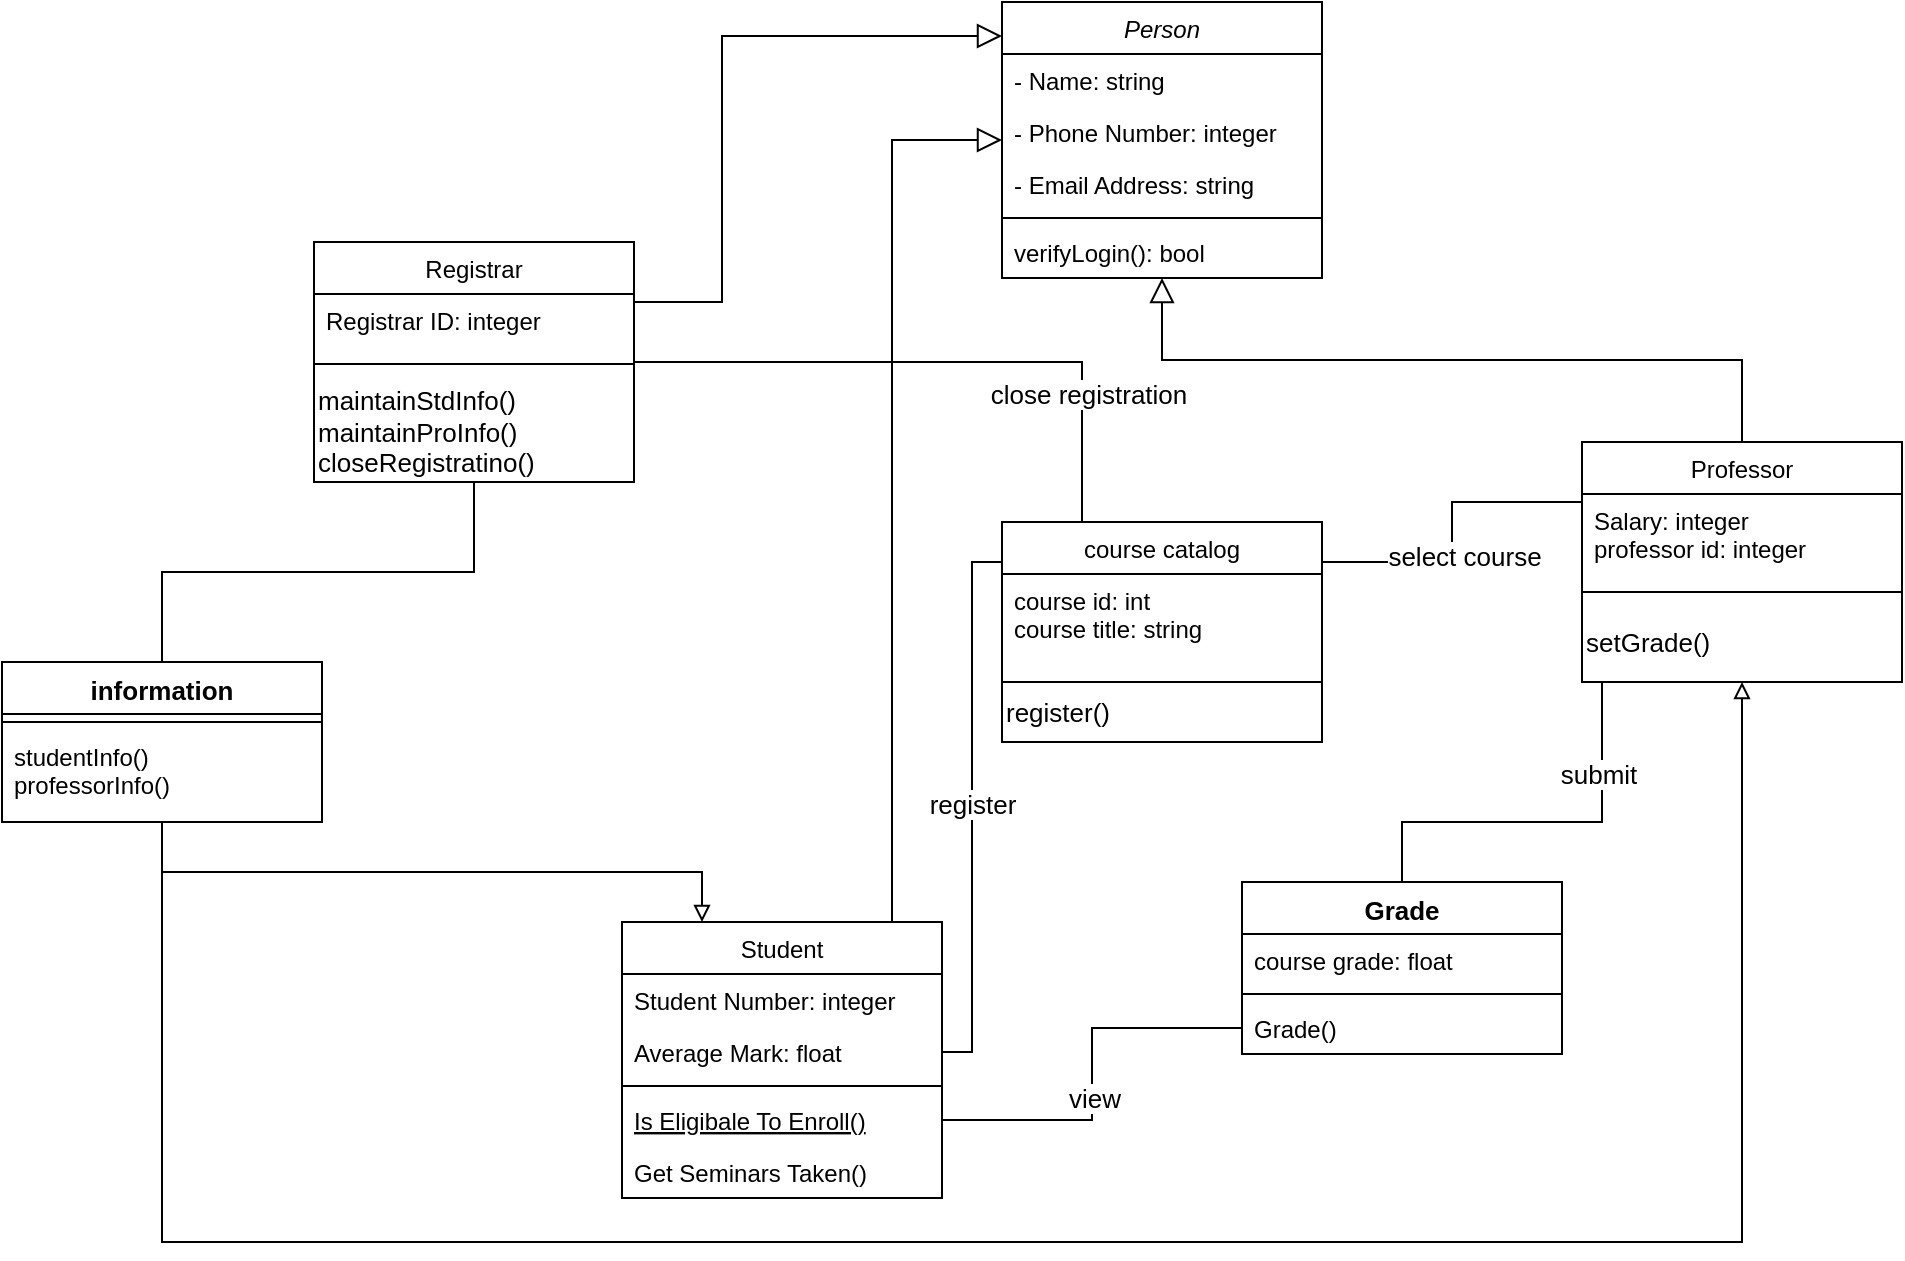 <mxfile version="13.1.14" type="device"><diagram id="C5RBs43oDa-KdzZeNtuy" name="Page-1"><mxGraphModel dx="2274" dy="722" grid="1" gridSize="10" guides="1" tooltips="1" connect="1" arrows="1" fold="1" page="1" pageScale="1" pageWidth="827" pageHeight="1169" math="0" shadow="0"><root><mxCell id="WIyWlLk6GJQsqaUBKTNV-0"/><mxCell id="WIyWlLk6GJQsqaUBKTNV-1" parent="WIyWlLk6GJQsqaUBKTNV-0"/><mxCell id="zkfFHV4jXpPFQw0GAbJ--16" value="" style="endArrow=block;endSize=10;endFill=0;shadow=0;strokeWidth=1;rounded=0;edgeStyle=elbowEdgeStyle;elbow=vertical;" parent="WIyWlLk6GJQsqaUBKTNV-1" source="zkfFHV4jXpPFQw0GAbJ--13" target="zkfFHV4jXpPFQw0GAbJ--0" edge="1"><mxGeometry width="160" relative="1" as="geometry"><mxPoint x="210" y="373" as="sourcePoint"/><mxPoint x="310" y="271" as="targetPoint"/></mxGeometry></mxCell><mxCell id="zkfFHV4jXpPFQw0GAbJ--0" value="Person" style="swimlane;fontStyle=2;align=center;verticalAlign=top;childLayout=stackLayout;horizontal=1;startSize=26;horizontalStack=0;resizeParent=1;resizeLast=0;collapsible=1;marginBottom=0;rounded=0;shadow=0;strokeWidth=1;" parent="WIyWlLk6GJQsqaUBKTNV-1" vertex="1"><mxGeometry x="220" y="10" width="160" height="138" as="geometry"><mxRectangle x="230" y="140" width="160" height="26" as="alternateBounds"/></mxGeometry></mxCell><mxCell id="zkfFHV4jXpPFQw0GAbJ--1" value="- Name: string" style="text;align=left;verticalAlign=top;spacingLeft=4;spacingRight=4;overflow=hidden;rotatable=0;points=[[0,0.5],[1,0.5]];portConstraint=eastwest;" parent="zkfFHV4jXpPFQw0GAbJ--0" vertex="1"><mxGeometry y="26" width="160" height="26" as="geometry"/></mxCell><mxCell id="zkfFHV4jXpPFQw0GAbJ--2" value="- Phone Number: integer" style="text;align=left;verticalAlign=top;spacingLeft=4;spacingRight=4;overflow=hidden;rotatable=0;points=[[0,0.5],[1,0.5]];portConstraint=eastwest;rounded=0;shadow=0;html=0;" parent="zkfFHV4jXpPFQw0GAbJ--0" vertex="1"><mxGeometry y="52" width="160" height="26" as="geometry"/></mxCell><mxCell id="zkfFHV4jXpPFQw0GAbJ--3" value="- Email Address: string" style="text;align=left;verticalAlign=top;spacingLeft=4;spacingRight=4;overflow=hidden;rotatable=0;points=[[0,0.5],[1,0.5]];portConstraint=eastwest;rounded=0;shadow=0;html=0;" parent="zkfFHV4jXpPFQw0GAbJ--0" vertex="1"><mxGeometry y="78" width="160" height="26" as="geometry"/></mxCell><mxCell id="zkfFHV4jXpPFQw0GAbJ--4" value="" style="line;html=1;strokeWidth=1;align=left;verticalAlign=middle;spacingTop=-1;spacingLeft=3;spacingRight=3;rotatable=0;labelPosition=right;points=[];portConstraint=eastwest;" parent="zkfFHV4jXpPFQw0GAbJ--0" vertex="1"><mxGeometry y="104" width="160" height="8" as="geometry"/></mxCell><mxCell id="zkfFHV4jXpPFQw0GAbJ--5" value="verifyLogin(): bool" style="text;align=left;verticalAlign=top;spacingLeft=4;spacingRight=4;overflow=hidden;rotatable=0;points=[[0,0.5],[1,0.5]];portConstraint=eastwest;" parent="zkfFHV4jXpPFQw0GAbJ--0" vertex="1"><mxGeometry y="112" width="160" height="26" as="geometry"/></mxCell><mxCell id="pJWsycPMr3E12dM-ndy_-15" style="edgeStyle=elbowEdgeStyle;rounded=0;orthogonalLoop=1;jettySize=auto;html=1;exitX=1;exitY=0.25;exitDx=0;exitDy=0;endArrow=block;endFill=0;endSize=10;" edge="1" parent="WIyWlLk6GJQsqaUBKTNV-1" source="pJWsycPMr3E12dM-ndy_-0"><mxGeometry relative="1" as="geometry"><mxPoint x="220" y="27" as="targetPoint"/><Array as="points"><mxPoint x="80" y="230"/></Array></mxGeometry></mxCell><mxCell id="pJWsycPMr3E12dM-ndy_-28" style="edgeStyle=elbowEdgeStyle;rounded=0;orthogonalLoop=1;jettySize=auto;html=1;exitX=0.5;exitY=0;exitDx=0;exitDy=0;endArrow=block;endFill=0;endSize=10;" edge="1" parent="WIyWlLk6GJQsqaUBKTNV-1" source="zkfFHV4jXpPFQw0GAbJ--6" target="zkfFHV4jXpPFQw0GAbJ--0"><mxGeometry relative="1" as="geometry"/></mxCell><mxCell id="pJWsycPMr3E12dM-ndy_-83" style="edgeStyle=orthogonalEdgeStyle;rounded=0;orthogonalLoop=1;jettySize=auto;html=1;exitX=0.25;exitY=0;exitDx=0;exitDy=0;startArrow=block;startFill=0;endArrow=none;endFill=0;endSize=10;fontSize=13;" edge="1" parent="WIyWlLk6GJQsqaUBKTNV-1" source="zkfFHV4jXpPFQw0GAbJ--6" target="pJWsycPMr3E12dM-ndy_-78"><mxGeometry relative="1" as="geometry"/></mxCell><mxCell id="pJWsycPMr3E12dM-ndy_-45" style="edgeStyle=elbowEdgeStyle;rounded=0;orthogonalLoop=1;jettySize=auto;html=1;exitX=0;exitY=0.25;exitDx=0;exitDy=0;entryX=1;entryY=0.25;entryDx=0;entryDy=0;endArrow=none;endFill=0;endSize=10;fontSize=13;" edge="1" parent="WIyWlLk6GJQsqaUBKTNV-1" source="zkfFHV4jXpPFQw0GAbJ--13" target="pJWsycPMr3E12dM-ndy_-19"><mxGeometry relative="1" as="geometry"/></mxCell><mxCell id="pJWsycPMr3E12dM-ndy_-49" value="select course" style="edgeLabel;html=1;align=center;verticalAlign=middle;resizable=0;points=[];fontSize=13;" vertex="1" connectable="0" parent="pJWsycPMr3E12dM-ndy_-45"><mxGeometry x="0.152" y="6" relative="1" as="geometry"><mxPoint as="offset"/></mxGeometry></mxCell><mxCell id="pJWsycPMr3E12dM-ndy_-82" style="edgeStyle=orthogonalEdgeStyle;rounded=0;orthogonalLoop=1;jettySize=auto;html=1;exitX=0.5;exitY=1;exitDx=0;exitDy=0;entryX=0.5;entryY=1;entryDx=0;entryDy=0;endArrow=none;endFill=0;endSize=10;fontSize=13;startArrow=block;startFill=0;" edge="1" parent="WIyWlLk6GJQsqaUBKTNV-1" source="zkfFHV4jXpPFQw0GAbJ--13" target="pJWsycPMr3E12dM-ndy_-78"><mxGeometry relative="1" as="geometry"><Array as="points"><mxPoint x="590" y="630"/><mxPoint x="-200" y="630"/></Array></mxGeometry></mxCell><mxCell id="pJWsycPMr3E12dM-ndy_-92" style="edgeStyle=orthogonalEdgeStyle;rounded=0;orthogonalLoop=1;jettySize=auto;html=1;exitX=0.25;exitY=1;exitDx=0;exitDy=0;startArrow=none;startFill=0;endArrow=none;endFill=0;endSize=10;fontSize=13;" edge="1" parent="WIyWlLk6GJQsqaUBKTNV-1" source="zkfFHV4jXpPFQw0GAbJ--13" target="pJWsycPMr3E12dM-ndy_-86"><mxGeometry relative="1" as="geometry"><Array as="points"><mxPoint x="520" y="350"/><mxPoint x="520" y="420"/><mxPoint x="420" y="420"/></Array></mxGeometry></mxCell><mxCell id="pJWsycPMr3E12dM-ndy_-94" value="submit" style="edgeLabel;html=1;align=center;verticalAlign=middle;resizable=0;points=[];fontSize=13;" vertex="1" connectable="0" parent="pJWsycPMr3E12dM-ndy_-92"><mxGeometry x="-0.342" y="-2" relative="1" as="geometry"><mxPoint as="offset"/></mxGeometry></mxCell><mxCell id="zkfFHV4jXpPFQw0GAbJ--13" value="Professor" style="swimlane;fontStyle=0;align=center;verticalAlign=top;childLayout=stackLayout;horizontal=1;startSize=26;horizontalStack=0;resizeParent=1;resizeLast=0;collapsible=1;marginBottom=0;rounded=0;shadow=0;strokeWidth=1;" parent="WIyWlLk6GJQsqaUBKTNV-1" vertex="1"><mxGeometry x="510" y="230" width="160" height="120" as="geometry"><mxRectangle x="340" y="380" width="170" height="26" as="alternateBounds"/></mxGeometry></mxCell><mxCell id="zkfFHV4jXpPFQw0GAbJ--14" value="Salary: integer&#10;professor id: integer" style="text;align=left;verticalAlign=top;spacingLeft=4;spacingRight=4;overflow=hidden;rotatable=0;points=[[0,0.5],[1,0.5]];portConstraint=eastwest;" parent="zkfFHV4jXpPFQw0GAbJ--13" vertex="1"><mxGeometry y="26" width="160" height="34" as="geometry"/></mxCell><mxCell id="zkfFHV4jXpPFQw0GAbJ--15" value="" style="line;html=1;strokeWidth=1;align=left;verticalAlign=middle;spacingTop=-1;spacingLeft=3;spacingRight=3;rotatable=0;labelPosition=right;points=[];portConstraint=eastwest;" parent="zkfFHV4jXpPFQw0GAbJ--13" vertex="1"><mxGeometry y="60" width="160" height="30" as="geometry"/></mxCell><mxCell id="pJWsycPMr3E12dM-ndy_-91" value="setGrade()" style="text;html=1;align=left;verticalAlign=middle;resizable=0;points=[];autosize=1;fontSize=13;" vertex="1" parent="zkfFHV4jXpPFQw0GAbJ--13"><mxGeometry y="90" width="160" height="20" as="geometry"/></mxCell><mxCell id="pJWsycPMr3E12dM-ndy_-19" value="course catalog" style="swimlane;fontStyle=0;align=center;verticalAlign=top;childLayout=stackLayout;horizontal=1;startSize=26;horizontalStack=0;resizeParent=1;resizeParentMax=0;resizeLast=0;collapsible=1;marginBottom=0;" vertex="1" parent="WIyWlLk6GJQsqaUBKTNV-1"><mxGeometry x="220" y="270" width="160" height="80" as="geometry"/></mxCell><mxCell id="pJWsycPMr3E12dM-ndy_-21" value="" style="line;strokeWidth=1;fillColor=none;align=left;verticalAlign=middle;spacingTop=-1;spacingLeft=3;spacingRight=3;rotatable=0;labelPosition=right;points=[];portConstraint=eastwest;" vertex="1" parent="pJWsycPMr3E12dM-ndy_-19"><mxGeometry y="26" width="160" as="geometry"/></mxCell><mxCell id="pJWsycPMr3E12dM-ndy_-22" value="course id: int&#10;course title: string" style="text;strokeColor=none;fillColor=none;align=left;verticalAlign=top;spacingLeft=4;spacingRight=4;overflow=hidden;rotatable=0;points=[[0,0.5],[1,0.5]];portConstraint=eastwest;" vertex="1" parent="pJWsycPMr3E12dM-ndy_-19"><mxGeometry y="26" width="160" height="54" as="geometry"/></mxCell><mxCell id="pJWsycPMr3E12dM-ndy_-44" style="edgeStyle=elbowEdgeStyle;rounded=0;orthogonalLoop=1;jettySize=auto;html=1;exitX=1;exitY=0.5;exitDx=0;exitDy=0;entryX=0;entryY=0.25;entryDx=0;entryDy=0;endArrow=none;endFill=0;endSize=10;fontSize=13;" edge="1" parent="WIyWlLk6GJQsqaUBKTNV-1" source="zkfFHV4jXpPFQw0GAbJ--8" target="pJWsycPMr3E12dM-ndy_-19"><mxGeometry relative="1" as="geometry"/></mxCell><mxCell id="pJWsycPMr3E12dM-ndy_-47" value="register" style="edgeLabel;html=1;align=center;verticalAlign=middle;resizable=0;points=[];fontSize=13;" vertex="1" connectable="0" parent="pJWsycPMr3E12dM-ndy_-44"><mxGeometry x="0.448" relative="1" as="geometry"><mxPoint y="60.03" as="offset"/></mxGeometry></mxCell><mxCell id="pJWsycPMr3E12dM-ndy_-74" style="edgeStyle=orthogonalEdgeStyle;rounded=0;orthogonalLoop=1;jettySize=auto;html=1;exitX=1;exitY=0.5;exitDx=0;exitDy=0;entryX=0.25;entryY=0;entryDx=0;entryDy=0;endArrow=none;endFill=0;endSize=10;fontSize=13;" edge="1" parent="WIyWlLk6GJQsqaUBKTNV-1" source="pJWsycPMr3E12dM-ndy_-0" target="pJWsycPMr3E12dM-ndy_-19"><mxGeometry relative="1" as="geometry"/></mxCell><mxCell id="pJWsycPMr3E12dM-ndy_-76" value="close registration" style="edgeLabel;html=1;align=center;verticalAlign=middle;resizable=0;points=[];fontSize=13;" vertex="1" connectable="0" parent="pJWsycPMr3E12dM-ndy_-74"><mxGeometry x="0.474" y="-17" relative="1" as="geometry"><mxPoint x="20" y="16" as="offset"/></mxGeometry></mxCell><mxCell id="pJWsycPMr3E12dM-ndy_-84" style="edgeStyle=orthogonalEdgeStyle;rounded=0;orthogonalLoop=1;jettySize=auto;html=1;exitX=0.5;exitY=1;exitDx=0;exitDy=0;entryX=0.5;entryY=0;entryDx=0;entryDy=0;startArrow=none;startFill=0;endArrow=none;endFill=0;endSize=10;fontSize=13;" edge="1" parent="WIyWlLk6GJQsqaUBKTNV-1" source="pJWsycPMr3E12dM-ndy_-0" target="pJWsycPMr3E12dM-ndy_-78"><mxGeometry relative="1" as="geometry"/></mxCell><mxCell id="pJWsycPMr3E12dM-ndy_-0" value="Registrar" style="swimlane;fontStyle=0;align=center;verticalAlign=top;childLayout=stackLayout;horizontal=1;startSize=26;horizontalStack=0;resizeParent=1;resizeParentMax=0;resizeLast=0;collapsible=1;marginBottom=0;" vertex="1" parent="WIyWlLk6GJQsqaUBKTNV-1"><mxGeometry x="-124" y="130" width="160" height="120" as="geometry"/></mxCell><mxCell id="pJWsycPMr3E12dM-ndy_-1" value="Registrar ID: integer" style="text;strokeColor=none;fillColor=none;align=left;verticalAlign=top;spacingLeft=4;spacingRight=4;overflow=hidden;rotatable=0;points=[[0,0.5],[1,0.5]];portConstraint=eastwest;" vertex="1" parent="pJWsycPMr3E12dM-ndy_-0"><mxGeometry y="26" width="160" height="26" as="geometry"/></mxCell><mxCell id="pJWsycPMr3E12dM-ndy_-2" value="" style="line;strokeWidth=1;fillColor=none;align=left;verticalAlign=middle;spacingTop=-1;spacingLeft=3;spacingRight=3;rotatable=0;labelPosition=right;points=[];portConstraint=eastwest;" vertex="1" parent="pJWsycPMr3E12dM-ndy_-0"><mxGeometry y="52" width="160" height="18" as="geometry"/></mxCell><mxCell id="pJWsycPMr3E12dM-ndy_-85" value="maintainStdInfo()&lt;br&gt;maintainProInfo()&lt;br&gt;closeRegistratino()" style="text;html=1;align=left;verticalAlign=middle;resizable=0;points=[];autosize=1;fontSize=13;" vertex="1" parent="pJWsycPMr3E12dM-ndy_-0"><mxGeometry y="70" width="160" height="50" as="geometry"/></mxCell><mxCell id="pJWsycPMr3E12dM-ndy_-73" value="register()" style="html=1;fontSize=13;align=left;" vertex="1" parent="WIyWlLk6GJQsqaUBKTNV-1"><mxGeometry x="220" y="350" width="160" height="30" as="geometry"/></mxCell><mxCell id="pJWsycPMr3E12dM-ndy_-78" value="information" style="swimlane;fontStyle=1;align=center;verticalAlign=top;childLayout=stackLayout;horizontal=1;startSize=26;horizontalStack=0;resizeParent=1;resizeParentMax=0;resizeLast=0;collapsible=1;marginBottom=0;fontSize=13;" vertex="1" parent="WIyWlLk6GJQsqaUBKTNV-1"><mxGeometry x="-280" y="340" width="160" height="80" as="geometry"/></mxCell><mxCell id="pJWsycPMr3E12dM-ndy_-80" value="" style="line;strokeWidth=1;fillColor=none;align=left;verticalAlign=middle;spacingTop=-1;spacingLeft=3;spacingRight=3;rotatable=0;labelPosition=right;points=[];portConstraint=eastwest;" vertex="1" parent="pJWsycPMr3E12dM-ndy_-78"><mxGeometry y="26" width="160" height="8" as="geometry"/></mxCell><mxCell id="pJWsycPMr3E12dM-ndy_-81" value="studentInfo()&#10;professorInfo()" style="text;strokeColor=none;fillColor=none;align=left;verticalAlign=top;spacingLeft=4;spacingRight=4;overflow=hidden;rotatable=0;points=[[0,0.5],[1,0.5]];portConstraint=eastwest;" vertex="1" parent="pJWsycPMr3E12dM-ndy_-78"><mxGeometry y="34" width="160" height="46" as="geometry"/></mxCell><mxCell id="zkfFHV4jXpPFQw0GAbJ--6" value="Student" style="swimlane;fontStyle=0;align=center;verticalAlign=top;childLayout=stackLayout;horizontal=1;startSize=26;horizontalStack=0;resizeParent=1;resizeLast=0;collapsible=1;marginBottom=0;rounded=0;shadow=0;strokeWidth=1;" parent="WIyWlLk6GJQsqaUBKTNV-1" vertex="1"><mxGeometry x="30" y="470" width="160" height="138" as="geometry"><mxRectangle x="130" y="380" width="160" height="26" as="alternateBounds"/></mxGeometry></mxCell><mxCell id="zkfFHV4jXpPFQw0GAbJ--7" value="Student Number: integer" style="text;align=left;verticalAlign=top;spacingLeft=4;spacingRight=4;overflow=hidden;rotatable=0;points=[[0,0.5],[1,0.5]];portConstraint=eastwest;" parent="zkfFHV4jXpPFQw0GAbJ--6" vertex="1"><mxGeometry y="26" width="160" height="26" as="geometry"/></mxCell><mxCell id="zkfFHV4jXpPFQw0GAbJ--8" value="Average Mark: float" style="text;align=left;verticalAlign=top;spacingLeft=4;spacingRight=4;overflow=hidden;rotatable=0;points=[[0,0.5],[1,0.5]];portConstraint=eastwest;rounded=0;shadow=0;html=0;" parent="zkfFHV4jXpPFQw0GAbJ--6" vertex="1"><mxGeometry y="52" width="160" height="26" as="geometry"/></mxCell><mxCell id="zkfFHV4jXpPFQw0GAbJ--9" value="" style="line;html=1;strokeWidth=1;align=left;verticalAlign=middle;spacingTop=-1;spacingLeft=3;spacingRight=3;rotatable=0;labelPosition=right;points=[];portConstraint=eastwest;" parent="zkfFHV4jXpPFQw0GAbJ--6" vertex="1"><mxGeometry y="78" width="160" height="8" as="geometry"/></mxCell><mxCell id="zkfFHV4jXpPFQw0GAbJ--10" value="Is Eligibale To Enroll()" style="text;align=left;verticalAlign=top;spacingLeft=4;spacingRight=4;overflow=hidden;rotatable=0;points=[[0,0.5],[1,0.5]];portConstraint=eastwest;fontStyle=4" parent="zkfFHV4jXpPFQw0GAbJ--6" vertex="1"><mxGeometry y="86" width="160" height="26" as="geometry"/></mxCell><mxCell id="zkfFHV4jXpPFQw0GAbJ--11" value="Get Seminars Taken()" style="text;align=left;verticalAlign=top;spacingLeft=4;spacingRight=4;overflow=hidden;rotatable=0;points=[[0,0.5],[1,0.5]];portConstraint=eastwest;" parent="zkfFHV4jXpPFQw0GAbJ--6" vertex="1"><mxGeometry y="112" width="160" height="26" as="geometry"/></mxCell><mxCell id="pJWsycPMr3E12dM-ndy_-86" value="Grade" style="swimlane;fontStyle=1;align=center;verticalAlign=top;childLayout=stackLayout;horizontal=1;startSize=26;horizontalStack=0;resizeParent=1;resizeParentMax=0;resizeLast=0;collapsible=1;marginBottom=0;fontSize=13;" vertex="1" parent="WIyWlLk6GJQsqaUBKTNV-1"><mxGeometry x="340" y="450" width="160" height="86" as="geometry"/></mxCell><mxCell id="pJWsycPMr3E12dM-ndy_-87" value="course grade: float" style="text;strokeColor=none;fillColor=none;align=left;verticalAlign=top;spacingLeft=4;spacingRight=4;overflow=hidden;rotatable=0;points=[[0,0.5],[1,0.5]];portConstraint=eastwest;" vertex="1" parent="pJWsycPMr3E12dM-ndy_-86"><mxGeometry y="26" width="160" height="26" as="geometry"/></mxCell><mxCell id="pJWsycPMr3E12dM-ndy_-88" value="" style="line;strokeWidth=1;fillColor=none;align=left;verticalAlign=middle;spacingTop=-1;spacingLeft=3;spacingRight=3;rotatable=0;labelPosition=right;points=[];portConstraint=eastwest;" vertex="1" parent="pJWsycPMr3E12dM-ndy_-86"><mxGeometry y="52" width="160" height="8" as="geometry"/></mxCell><mxCell id="pJWsycPMr3E12dM-ndy_-89" value="Grade()&#10;" style="text;strokeColor=none;fillColor=none;align=left;verticalAlign=top;spacingLeft=4;spacingRight=4;overflow=hidden;rotatable=0;points=[[0,0.5],[1,0.5]];portConstraint=eastwest;" vertex="1" parent="pJWsycPMr3E12dM-ndy_-86"><mxGeometry y="60" width="160" height="26" as="geometry"/></mxCell><mxCell id="pJWsycPMr3E12dM-ndy_-93" style="edgeStyle=orthogonalEdgeStyle;rounded=0;orthogonalLoop=1;jettySize=auto;html=1;exitX=1;exitY=0.5;exitDx=0;exitDy=0;entryX=0;entryY=0.5;entryDx=0;entryDy=0;startArrow=none;startFill=0;endArrow=none;endFill=0;endSize=10;fontSize=13;" edge="1" parent="WIyWlLk6GJQsqaUBKTNV-1" source="zkfFHV4jXpPFQw0GAbJ--10" target="pJWsycPMr3E12dM-ndy_-89"><mxGeometry relative="1" as="geometry"/></mxCell><mxCell id="pJWsycPMr3E12dM-ndy_-95" value="view" style="edgeLabel;html=1;align=center;verticalAlign=middle;resizable=0;points=[];fontSize=13;" vertex="1" connectable="0" parent="pJWsycPMr3E12dM-ndy_-93"><mxGeometry x="-0.234" y="11" relative="1" as="geometry"><mxPoint x="12" y="-11" as="offset"/></mxGeometry></mxCell></root></mxGraphModel></diagram></mxfile>